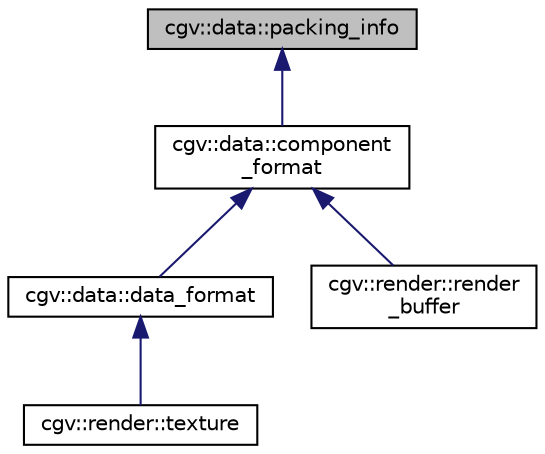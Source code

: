 digraph "cgv::data::packing_info"
{
  bgcolor="transparent";
  edge [fontname="Helvetica",fontsize="10",labelfontname="Helvetica",labelfontsize="10"];
  node [fontname="Helvetica",fontsize="10",shape=record];
  Node1 [label="cgv::data::packing_info",height=0.2,width=0.4,color="black", fillcolor="grey75", style="filled", fontcolor="black"];
  Node1 -> Node2 [dir="back",color="midnightblue",fontsize="10",style="solid",fontname="Helvetica"];
  Node2 [label="cgv::data::component\l_format",height=0.2,width=0.4,color="black",URL="$a00064.html"];
  Node2 -> Node3 [dir="back",color="midnightblue",fontsize="10",style="solid",fontname="Helvetica"];
  Node3 [label="cgv::data::data_format",height=0.2,width=0.4,color="black",URL="$a00066.html"];
  Node3 -> Node4 [dir="back",color="midnightblue",fontsize="10",style="solid",fontname="Helvetica"];
  Node4 [label="cgv::render::texture",height=0.2,width=0.4,color="black",URL="$a00237.html"];
  Node2 -> Node5 [dir="back",color="midnightblue",fontsize="10",style="solid",fontname="Helvetica"];
  Node5 [label="cgv::render::render\l_buffer",height=0.2,width=0.4,color="black",URL="$a00230.html"];
}
